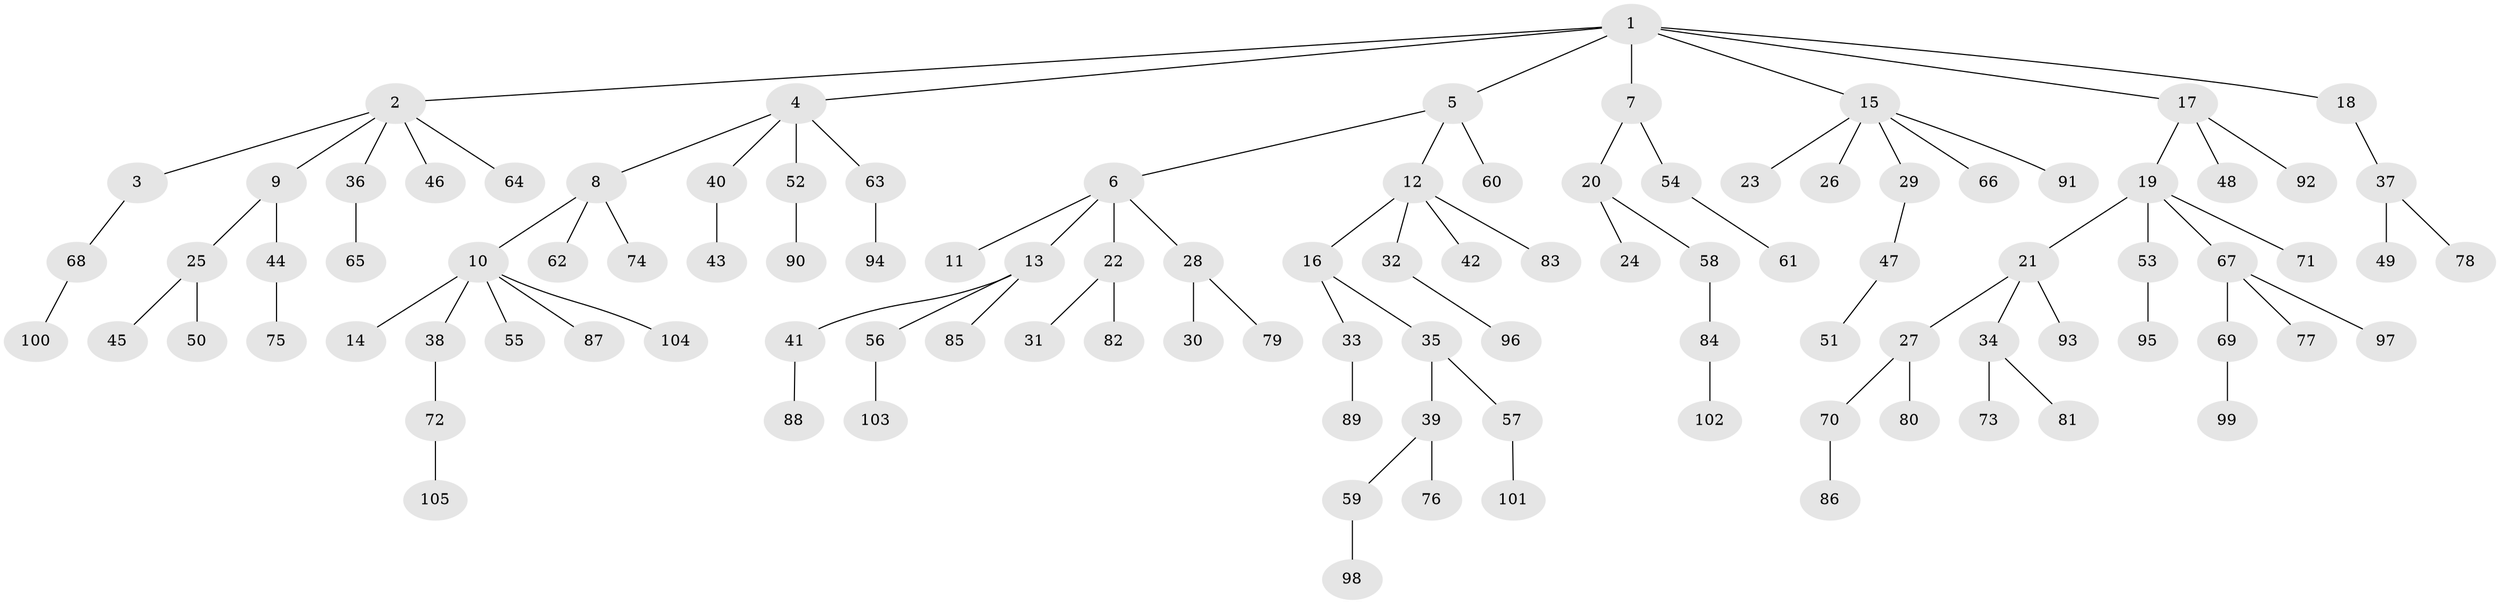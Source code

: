 // coarse degree distribution, {7: 0.043478260869565216, 2: 0.13043478260869565, 4: 0.08695652173913043, 3: 0.07246376811594203, 5: 0.043478260869565216, 1: 0.6231884057971014}
// Generated by graph-tools (version 1.1) at 2025/42/03/06/25 10:42:03]
// undirected, 105 vertices, 104 edges
graph export_dot {
graph [start="1"]
  node [color=gray90,style=filled];
  1;
  2;
  3;
  4;
  5;
  6;
  7;
  8;
  9;
  10;
  11;
  12;
  13;
  14;
  15;
  16;
  17;
  18;
  19;
  20;
  21;
  22;
  23;
  24;
  25;
  26;
  27;
  28;
  29;
  30;
  31;
  32;
  33;
  34;
  35;
  36;
  37;
  38;
  39;
  40;
  41;
  42;
  43;
  44;
  45;
  46;
  47;
  48;
  49;
  50;
  51;
  52;
  53;
  54;
  55;
  56;
  57;
  58;
  59;
  60;
  61;
  62;
  63;
  64;
  65;
  66;
  67;
  68;
  69;
  70;
  71;
  72;
  73;
  74;
  75;
  76;
  77;
  78;
  79;
  80;
  81;
  82;
  83;
  84;
  85;
  86;
  87;
  88;
  89;
  90;
  91;
  92;
  93;
  94;
  95;
  96;
  97;
  98;
  99;
  100;
  101;
  102;
  103;
  104;
  105;
  1 -- 2;
  1 -- 4;
  1 -- 5;
  1 -- 7;
  1 -- 15;
  1 -- 17;
  1 -- 18;
  2 -- 3;
  2 -- 9;
  2 -- 36;
  2 -- 46;
  2 -- 64;
  3 -- 68;
  4 -- 8;
  4 -- 40;
  4 -- 52;
  4 -- 63;
  5 -- 6;
  5 -- 12;
  5 -- 60;
  6 -- 11;
  6 -- 13;
  6 -- 22;
  6 -- 28;
  7 -- 20;
  7 -- 54;
  8 -- 10;
  8 -- 62;
  8 -- 74;
  9 -- 25;
  9 -- 44;
  10 -- 14;
  10 -- 38;
  10 -- 55;
  10 -- 87;
  10 -- 104;
  12 -- 16;
  12 -- 32;
  12 -- 42;
  12 -- 83;
  13 -- 41;
  13 -- 56;
  13 -- 85;
  15 -- 23;
  15 -- 26;
  15 -- 29;
  15 -- 66;
  15 -- 91;
  16 -- 33;
  16 -- 35;
  17 -- 19;
  17 -- 48;
  17 -- 92;
  18 -- 37;
  19 -- 21;
  19 -- 53;
  19 -- 67;
  19 -- 71;
  20 -- 24;
  20 -- 58;
  21 -- 27;
  21 -- 34;
  21 -- 93;
  22 -- 31;
  22 -- 82;
  25 -- 45;
  25 -- 50;
  27 -- 70;
  27 -- 80;
  28 -- 30;
  28 -- 79;
  29 -- 47;
  32 -- 96;
  33 -- 89;
  34 -- 73;
  34 -- 81;
  35 -- 39;
  35 -- 57;
  36 -- 65;
  37 -- 49;
  37 -- 78;
  38 -- 72;
  39 -- 59;
  39 -- 76;
  40 -- 43;
  41 -- 88;
  44 -- 75;
  47 -- 51;
  52 -- 90;
  53 -- 95;
  54 -- 61;
  56 -- 103;
  57 -- 101;
  58 -- 84;
  59 -- 98;
  63 -- 94;
  67 -- 69;
  67 -- 77;
  67 -- 97;
  68 -- 100;
  69 -- 99;
  70 -- 86;
  72 -- 105;
  84 -- 102;
}
